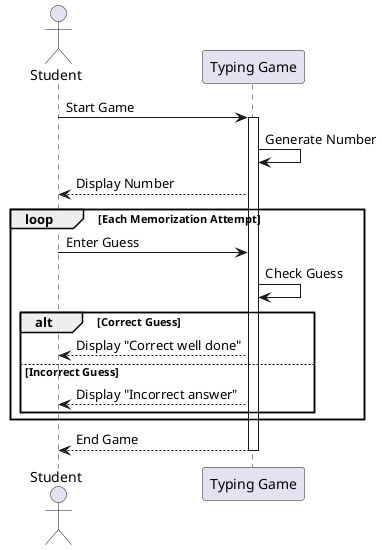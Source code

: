 @startuml
actor Student
participant "Typing Game"

Student -> "Typing Game" : Start Game
activate "Typing Game"

"Typing Game" -> "Typing Game" : Generate Number
"Typing Game" --> Student : Display Number

loop Each Memorization Attempt
    Student -> "Typing Game" : Enter Guess
    "Typing Game" -> "Typing Game" : Check Guess

    alt Correct Guess
        "Typing Game" --> Student : Display "Correct well done"
    else Incorrect Guess
        "Typing Game" --> Student : Display "Incorrect answer"
    end
end

"Typing Game" --> Student : End Game
deactivate "Typing Game"

@enduml
